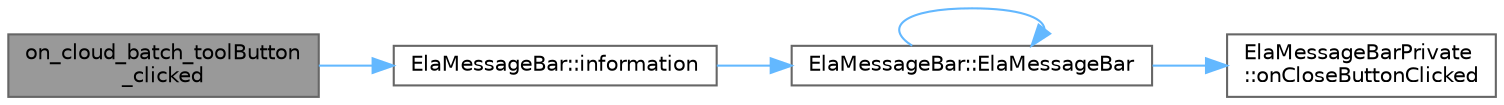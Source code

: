 digraph "on_cloud_batch_toolButton_clicked"
{
 // LATEX_PDF_SIZE
  bgcolor="transparent";
  edge [fontname=Helvetica,fontsize=10,labelfontname=Helvetica,labelfontsize=10];
  node [fontname=Helvetica,fontsize=10,shape=box,height=0.2,width=0.4];
  rankdir="LR";
  Node1 [id="Node000001",label="on_cloud_batch_toolButton\l_clicked",height=0.2,width=0.4,color="gray40", fillcolor="grey60", style="filled", fontcolor="black",tooltip="批量操作按钮点击槽函数"];
  Node1 -> Node2 [id="edge1_Node000001_Node000002",color="steelblue1",style="solid",tooltip=" "];
  Node2 [id="Node000002",label="ElaMessageBar::information",height=0.2,width=0.4,color="grey40", fillcolor="white", style="filled",URL="$class_ela_message_bar.html#ab24ce7687973932e525786dd44ec0288",tooltip="显示信息消息"];
  Node2 -> Node3 [id="edge2_Node000002_Node000003",color="steelblue1",style="solid",tooltip=" "];
  Node3 [id="Node000003",label="ElaMessageBar::ElaMessageBar",height=0.2,width=0.4,color="grey40", fillcolor="white", style="filled",URL="$class_ela_message_bar.html#a1722699abf44f445a31b469f224ab7ca",tooltip="构造函数，初始化消息栏"];
  Node3 -> Node3 [id="edge3_Node000003_Node000003",color="steelblue1",style="solid",tooltip=" "];
  Node3 -> Node4 [id="edge4_Node000003_Node000004",color="steelblue1",style="solid",tooltip=" "];
  Node4 [id="Node000004",label="ElaMessageBarPrivate\l::onCloseButtonClicked",height=0.2,width=0.4,color="grey40", fillcolor="white", style="filled",URL="$class_ela_message_bar_private.html#a826ca8fdb2ca90af2c67cebd15f19bae",tooltip="关闭按钮点击事件处理"];
}
